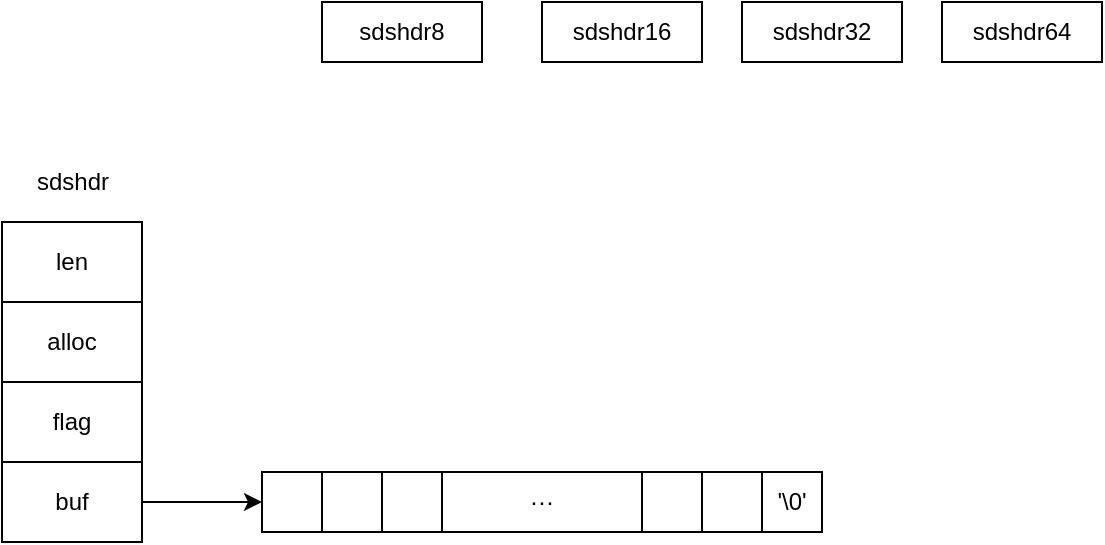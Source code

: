 <mxfile version="14.6.13" type="device"><diagram id="evElbxBcNtYOwVvbmE6s" name="sds"><mxGraphModel dx="946" dy="697" grid="1" gridSize="10" guides="1" tooltips="1" connect="1" arrows="1" fold="1" page="1" pageScale="1" pageWidth="827" pageHeight="1169" math="0" shadow="0"><root><mxCell id="0"/><mxCell id="1" parent="0"/><mxCell id="dporeQcA5J6TE7THPFxX-1" value="len" style="rounded=0;whiteSpace=wrap;html=1;" vertex="1" parent="1"><mxGeometry x="100" y="200" width="70" height="40" as="geometry"/></mxCell><mxCell id="dporeQcA5J6TE7THPFxX-3" value="alloc" style="rounded=0;whiteSpace=wrap;html=1;" vertex="1" parent="1"><mxGeometry x="100" y="240" width="70" height="40" as="geometry"/></mxCell><mxCell id="dporeQcA5J6TE7THPFxX-4" value="flag" style="rounded=0;whiteSpace=wrap;html=1;" vertex="1" parent="1"><mxGeometry x="100" y="280" width="70" height="40" as="geometry"/></mxCell><mxCell id="dporeQcA5J6TE7THPFxX-13" style="edgeStyle=orthogonalEdgeStyle;rounded=0;orthogonalLoop=1;jettySize=auto;html=1;exitX=1;exitY=0.5;exitDx=0;exitDy=0;entryX=0;entryY=0.5;entryDx=0;entryDy=0;" edge="1" parent="1" source="dporeQcA5J6TE7THPFxX-5" target="dporeQcA5J6TE7THPFxX-6"><mxGeometry relative="1" as="geometry"/></mxCell><mxCell id="dporeQcA5J6TE7THPFxX-5" value="buf" style="rounded=0;whiteSpace=wrap;html=1;" vertex="1" parent="1"><mxGeometry x="100" y="320" width="70" height="40" as="geometry"/></mxCell><mxCell id="dporeQcA5J6TE7THPFxX-6" value="" style="rounded=0;whiteSpace=wrap;html=1;" vertex="1" parent="1"><mxGeometry x="230" y="325" width="30" height="30" as="geometry"/></mxCell><mxCell id="dporeQcA5J6TE7THPFxX-7" value="" style="rounded=0;whiteSpace=wrap;html=1;" vertex="1" parent="1"><mxGeometry x="260" y="325" width="30" height="30" as="geometry"/></mxCell><mxCell id="dporeQcA5J6TE7THPFxX-10" value="" style="rounded=0;whiteSpace=wrap;html=1;" vertex="1" parent="1"><mxGeometry x="290" y="325" width="30" height="30" as="geometry"/></mxCell><mxCell id="dporeQcA5J6TE7THPFxX-14" value="···" style="rounded=0;whiteSpace=wrap;html=1;" vertex="1" parent="1"><mxGeometry x="320" y="325" width="100" height="30" as="geometry"/></mxCell><mxCell id="dporeQcA5J6TE7THPFxX-15" value="" style="rounded=0;whiteSpace=wrap;html=1;" vertex="1" parent="1"><mxGeometry x="420" y="325" width="30" height="30" as="geometry"/></mxCell><mxCell id="dporeQcA5J6TE7THPFxX-16" value="" style="rounded=0;whiteSpace=wrap;html=1;" vertex="1" parent="1"><mxGeometry x="450" y="325" width="30" height="30" as="geometry"/></mxCell><mxCell id="dporeQcA5J6TE7THPFxX-17" value="'\0'" style="rounded=0;whiteSpace=wrap;html=1;" vertex="1" parent="1"><mxGeometry x="480" y="325" width="30" height="30" as="geometry"/></mxCell><mxCell id="dporeQcA5J6TE7THPFxX-18" value="sdshdr" style="text;html=1;align=center;verticalAlign=middle;resizable=0;points=[];autosize=1;strokeColor=none;" vertex="1" parent="1"><mxGeometry x="110" y="170" width="50" height="20" as="geometry"/></mxCell><mxCell id="dporeQcA5J6TE7THPFxX-19" value="sdshdr8" style="rounded=0;whiteSpace=wrap;html=1;" vertex="1" parent="1"><mxGeometry x="260" y="90" width="80" height="30" as="geometry"/></mxCell><mxCell id="dporeQcA5J6TE7THPFxX-22" value="sdshdr16" style="rounded=0;whiteSpace=wrap;html=1;" vertex="1" parent="1"><mxGeometry x="370" y="90" width="80" height="30" as="geometry"/></mxCell><mxCell id="dporeQcA5J6TE7THPFxX-23" value="sdshdr32" style="rounded=0;whiteSpace=wrap;html=1;" vertex="1" parent="1"><mxGeometry x="470" y="90" width="80" height="30" as="geometry"/></mxCell><mxCell id="dporeQcA5J6TE7THPFxX-24" value="sdshdr64" style="rounded=0;whiteSpace=wrap;html=1;" vertex="1" parent="1"><mxGeometry x="570" y="90" width="80" height="30" as="geometry"/></mxCell></root></mxGraphModel></diagram></mxfile>